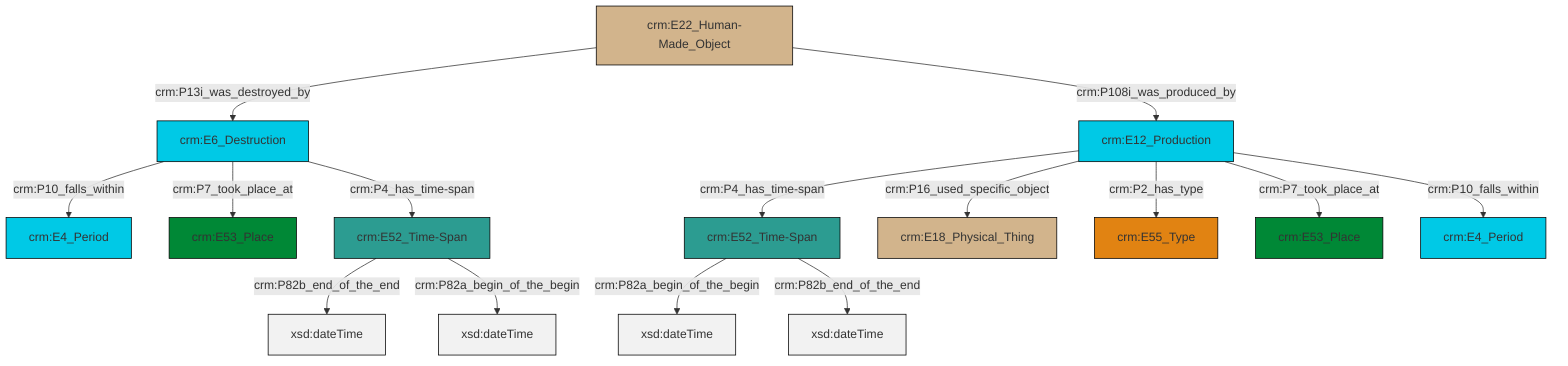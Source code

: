 graph TD
classDef Literal fill:#f2f2f2,stroke:#000000;
classDef CRM_Entity fill:#FFFFFF,stroke:#000000;
classDef Temporal_Entity fill:#00C9E6, stroke:#000000;
classDef Type fill:#E18312, stroke:#000000;
classDef Time-Span fill:#2C9C91, stroke:#000000;
classDef Appellation fill:#FFEB7F, stroke:#000000;
classDef Place fill:#008836, stroke:#000000;
classDef Persistent_Item fill:#B266B2, stroke:#000000;
classDef Conceptual_Object fill:#FFD700, stroke:#000000;
classDef Physical_Thing fill:#D2B48C, stroke:#000000;
classDef Actor fill:#f58aad, stroke:#000000;
classDef PC_Classes fill:#4ce600, stroke:#000000;
classDef Multi fill:#cccccc,stroke:#000000;

6["crm:E52_Time-Span"]:::Time-Span -->|crm:P82b_end_of_the_end| 8[xsd:dateTime]:::Literal
9["crm:E12_Production"]:::Temporal_Entity -->|crm:P4_has_time-span| 0["crm:E52_Time-Span"]:::Time-Span
9["crm:E12_Production"]:::Temporal_Entity -->|crm:P16_used_specific_object| 12["crm:E18_Physical_Thing"]:::Physical_Thing
0["crm:E52_Time-Span"]:::Time-Span -->|crm:P82a_begin_of_the_begin| 13[xsd:dateTime]:::Literal
0["crm:E52_Time-Span"]:::Time-Span -->|crm:P82b_end_of_the_end| 16[xsd:dateTime]:::Literal
9["crm:E12_Production"]:::Temporal_Entity -->|crm:P2_has_type| 2["crm:E55_Type"]:::Type
17["crm:E6_Destruction"]:::Temporal_Entity -->|crm:P10_falls_within| 18["crm:E4_Period"]:::Temporal_Entity
17["crm:E6_Destruction"]:::Temporal_Entity -->|crm:P7_took_place_at| 10["crm:E53_Place"]:::Place
22["crm:E22_Human-Made_Object"]:::Physical_Thing -->|crm:P13i_was_destroyed_by| 17["crm:E6_Destruction"]:::Temporal_Entity
17["crm:E6_Destruction"]:::Temporal_Entity -->|crm:P4_has_time-span| 6["crm:E52_Time-Span"]:::Time-Span
22["crm:E22_Human-Made_Object"]:::Physical_Thing -->|crm:P108i_was_produced_by| 9["crm:E12_Production"]:::Temporal_Entity
6["crm:E52_Time-Span"]:::Time-Span -->|crm:P82a_begin_of_the_begin| 24[xsd:dateTime]:::Literal
9["crm:E12_Production"]:::Temporal_Entity -->|crm:P7_took_place_at| 19["crm:E53_Place"]:::Place
9["crm:E12_Production"]:::Temporal_Entity -->|crm:P10_falls_within| 4["crm:E4_Period"]:::Temporal_Entity